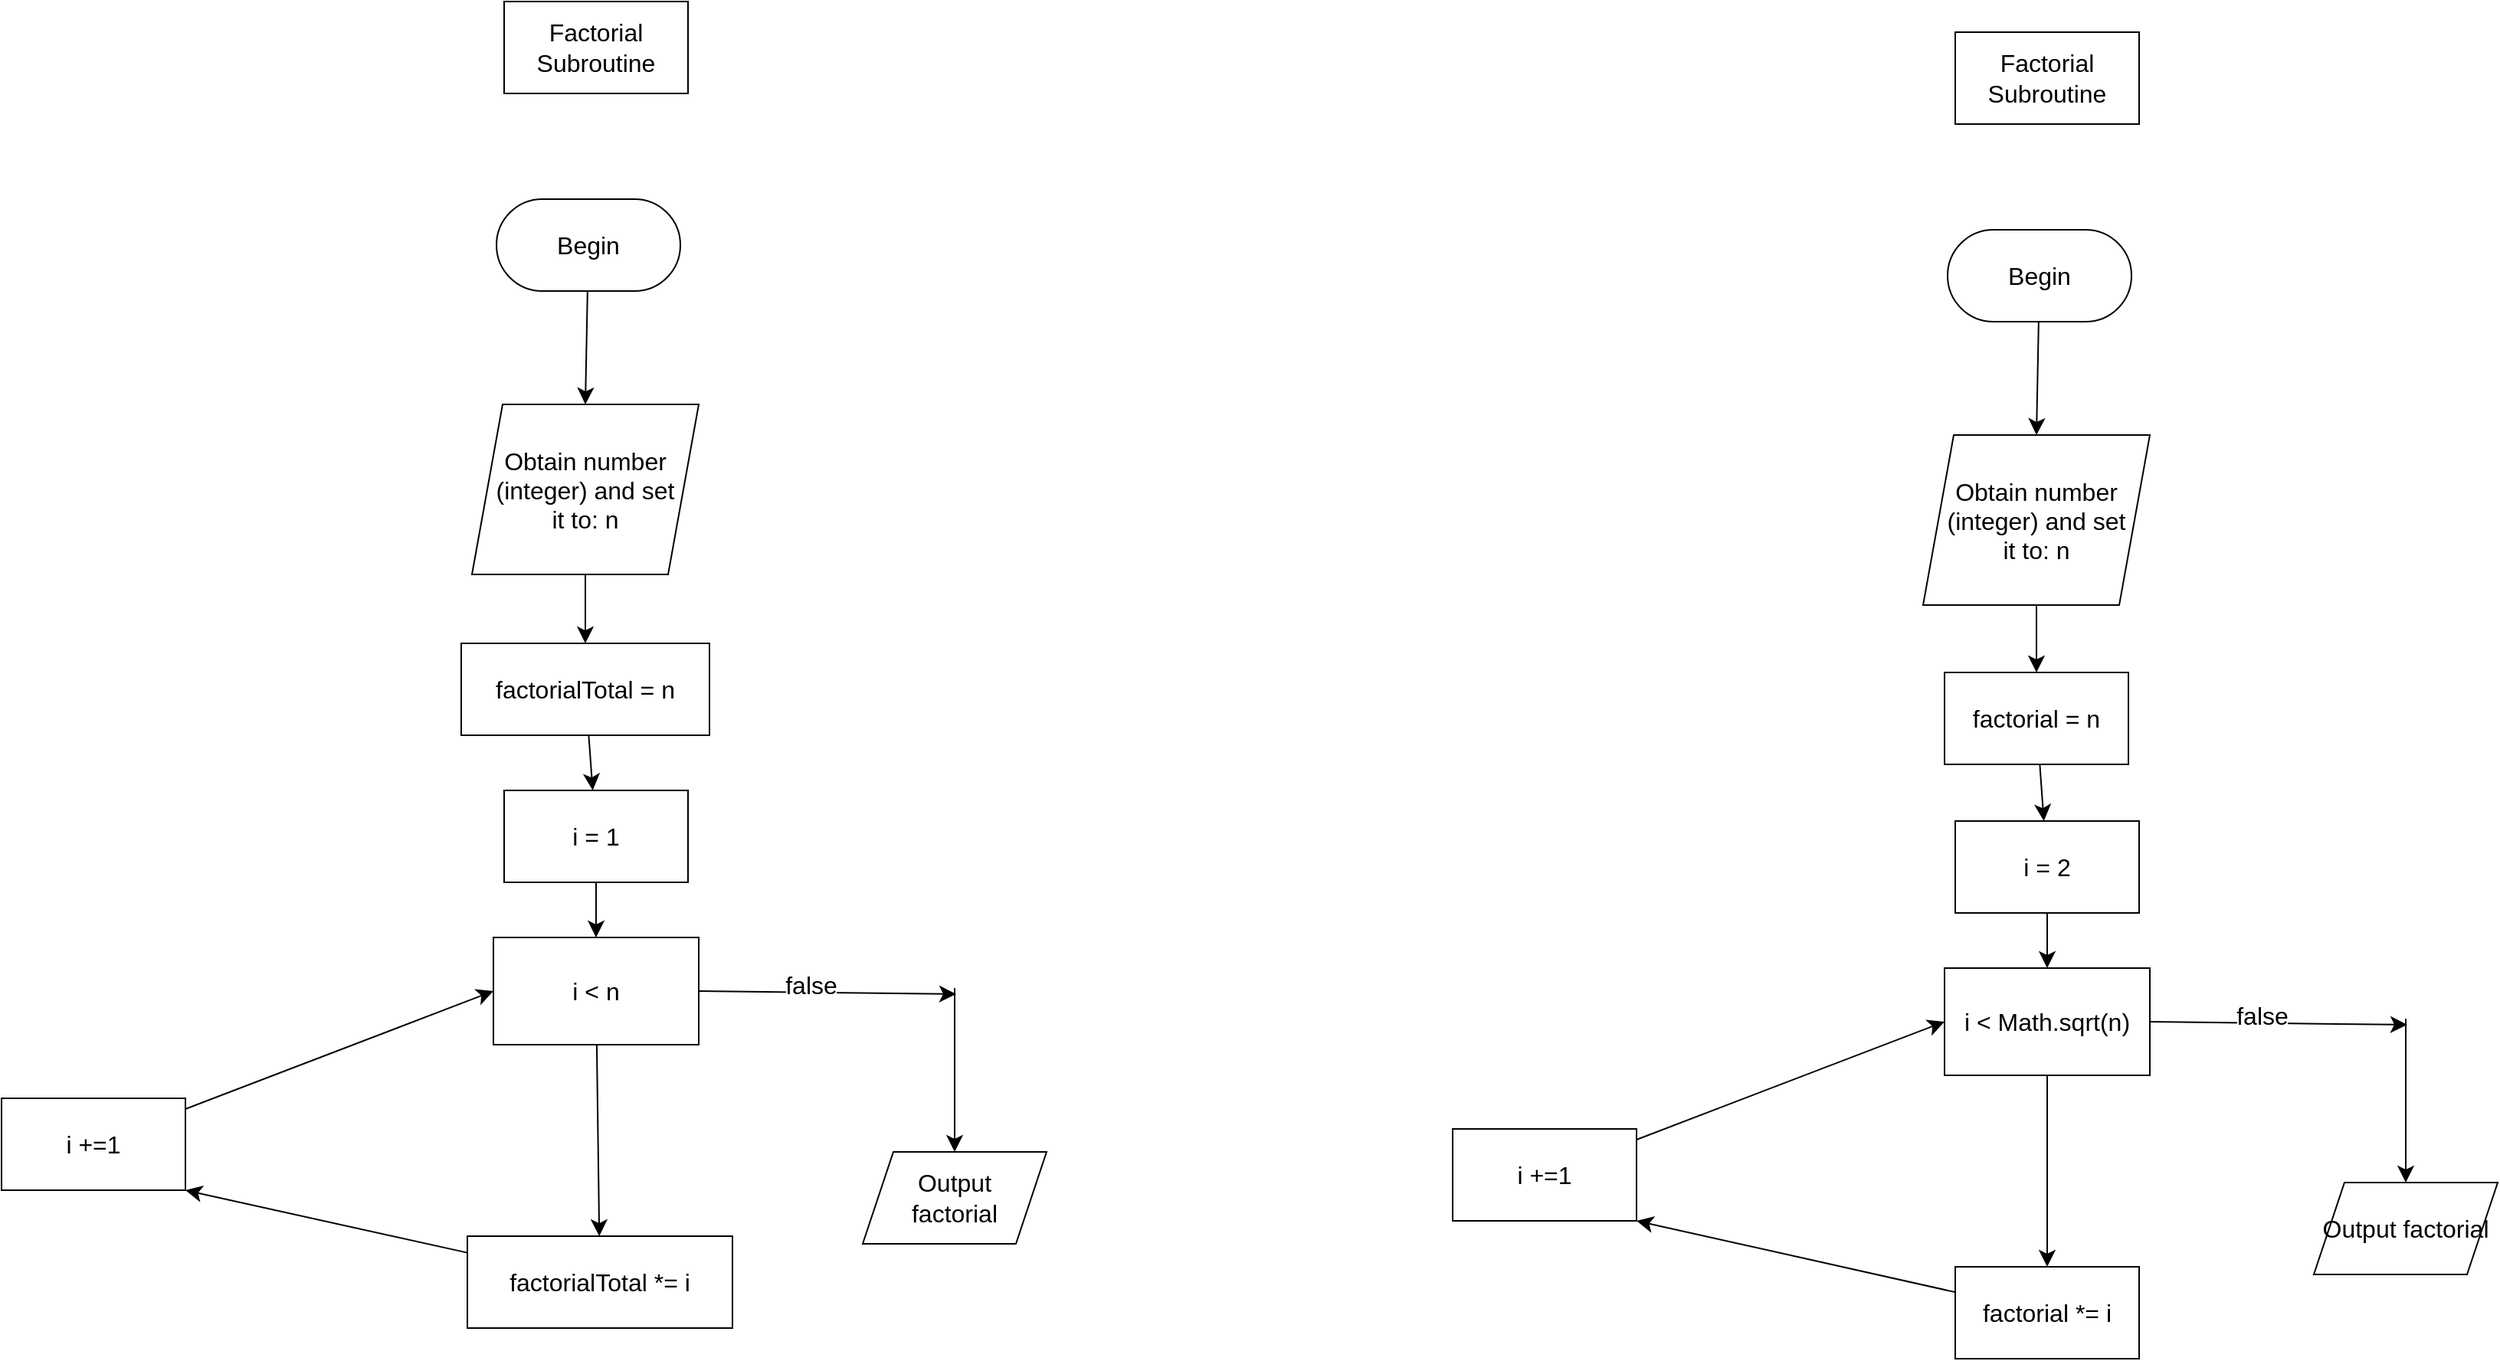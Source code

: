 <mxfile version="20.8.3" type="github">
  <diagram id="WnnT9eaO3p0BWbKeblLl" name="Page-1">
    <mxGraphModel dx="1962" dy="1348" grid="0" gridSize="10" guides="1" tooltips="1" connect="1" arrows="1" fold="1" page="0" pageScale="1" pageWidth="827" pageHeight="1169" math="0" shadow="0">
      <root>
        <mxCell id="0" />
        <mxCell id="1" parent="0" />
        <mxCell id="kuhHr71bj72E31eIpp_Y-3" value="" style="edgeStyle=none;curved=1;rounded=0;orthogonalLoop=1;jettySize=auto;html=1;fontSize=12;startSize=8;endSize=8;entryX=0.5;entryY=0;entryDx=0;entryDy=0;" edge="1" parent="1" source="kuhHr71bj72E31eIpp_Y-1" target="kuhHr71bj72E31eIpp_Y-4">
          <mxGeometry relative="1" as="geometry">
            <mxPoint x="69" y="13" as="targetPoint" />
          </mxGeometry>
        </mxCell>
        <mxCell id="kuhHr71bj72E31eIpp_Y-1" value="Begin" style="rounded=1;whiteSpace=wrap;html=1;fontSize=16;arcSize=50;" vertex="1" parent="1">
          <mxGeometry x="9" y="-167" width="120" height="60" as="geometry" />
        </mxCell>
        <mxCell id="kuhHr71bj72E31eIpp_Y-12" value="" style="edgeStyle=none;curved=1;rounded=0;orthogonalLoop=1;jettySize=auto;html=1;fontSize=12;startSize=8;endSize=8;" edge="1" parent="1" source="kuhHr71bj72E31eIpp_Y-4" target="kuhHr71bj72E31eIpp_Y-11">
          <mxGeometry relative="1" as="geometry" />
        </mxCell>
        <mxCell id="kuhHr71bj72E31eIpp_Y-4" value="Obtain number (integer) and set it to: n" style="shape=parallelogram;perimeter=parallelogramPerimeter;whiteSpace=wrap;html=1;fixedSize=1;fontSize=16;spacing=12;" vertex="1" parent="1">
          <mxGeometry x="-7" y="-33" width="148" height="111" as="geometry" />
        </mxCell>
        <mxCell id="kuhHr71bj72E31eIpp_Y-20" value="" style="edgeStyle=none;curved=1;rounded=0;orthogonalLoop=1;jettySize=auto;html=1;fontSize=12;startSize=8;endSize=8;" edge="1" parent="1" source="kuhHr71bj72E31eIpp_Y-5" target="kuhHr71bj72E31eIpp_Y-19">
          <mxGeometry relative="1" as="geometry" />
        </mxCell>
        <mxCell id="kuhHr71bj72E31eIpp_Y-5" value="i &amp;lt; n" style="whiteSpace=wrap;html=1;fontSize=16;spacing=12;" vertex="1" parent="1">
          <mxGeometry x="7" y="315" width="134" height="70" as="geometry" />
        </mxCell>
        <mxCell id="kuhHr71bj72E31eIpp_Y-7" value="" style="endArrow=classic;html=1;rounded=0;fontSize=12;startSize=8;endSize=8;curved=1;exitX=1;exitY=0.5;exitDx=0;exitDy=0;" edge="1" parent="1" source="kuhHr71bj72E31eIpp_Y-5">
          <mxGeometry width="50" height="50" relative="1" as="geometry">
            <mxPoint x="41" y="207" as="sourcePoint" />
            <mxPoint x="309" y="352" as="targetPoint" />
          </mxGeometry>
        </mxCell>
        <mxCell id="kuhHr71bj72E31eIpp_Y-10" value="false" style="edgeLabel;html=1;align=center;verticalAlign=middle;resizable=0;points=[];fontSize=16;" vertex="1" connectable="0" parent="kuhHr71bj72E31eIpp_Y-7">
          <mxGeometry x="-0.135" y="5" relative="1" as="geometry">
            <mxPoint as="offset" />
          </mxGeometry>
        </mxCell>
        <mxCell id="kuhHr71bj72E31eIpp_Y-8" value="Output factorial" style="shape=parallelogram;perimeter=parallelogramPerimeter;whiteSpace=wrap;html=1;fixedSize=1;fontSize=16;spacing=12;" vertex="1" parent="1">
          <mxGeometry x="248" y="455" width="120" height="60" as="geometry" />
        </mxCell>
        <mxCell id="kuhHr71bj72E31eIpp_Y-9" value="" style="endArrow=classic;html=1;rounded=0;fontSize=12;startSize=8;endSize=8;curved=1;entryX=0.5;entryY=0;entryDx=0;entryDy=0;" edge="1" parent="1" target="kuhHr71bj72E31eIpp_Y-8">
          <mxGeometry width="50" height="50" relative="1" as="geometry">
            <mxPoint x="308" y="348" as="sourcePoint" />
            <mxPoint x="377" y="238" as="targetPoint" />
          </mxGeometry>
        </mxCell>
        <mxCell id="kuhHr71bj72E31eIpp_Y-17" value="" style="edgeStyle=none;curved=1;rounded=0;orthogonalLoop=1;jettySize=auto;html=1;fontSize=12;startSize=8;endSize=8;" edge="1" parent="1" source="kuhHr71bj72E31eIpp_Y-11" target="kuhHr71bj72E31eIpp_Y-16">
          <mxGeometry relative="1" as="geometry" />
        </mxCell>
        <mxCell id="kuhHr71bj72E31eIpp_Y-11" value="factorialTotal = n" style="whiteSpace=wrap;html=1;fontSize=16;spacing=12;" vertex="1" parent="1">
          <mxGeometry x="-14" y="123" width="162" height="60" as="geometry" />
        </mxCell>
        <mxCell id="kuhHr71bj72E31eIpp_Y-18" value="" style="edgeStyle=none;curved=1;rounded=0;orthogonalLoop=1;jettySize=auto;html=1;fontSize=12;startSize=8;endSize=8;" edge="1" parent="1" source="kuhHr71bj72E31eIpp_Y-16" target="kuhHr71bj72E31eIpp_Y-5">
          <mxGeometry relative="1" as="geometry" />
        </mxCell>
        <mxCell id="kuhHr71bj72E31eIpp_Y-16" value="i = 1" style="rounded=0;whiteSpace=wrap;html=1;fontSize=16;" vertex="1" parent="1">
          <mxGeometry x="14" y="219" width="120" height="60" as="geometry" />
        </mxCell>
        <mxCell id="kuhHr71bj72E31eIpp_Y-22" value="" style="edgeStyle=none;curved=1;rounded=0;orthogonalLoop=1;jettySize=auto;html=1;fontSize=12;startSize=8;endSize=8;entryX=1;entryY=1;entryDx=0;entryDy=0;" edge="1" parent="1" source="kuhHr71bj72E31eIpp_Y-19" target="kuhHr71bj72E31eIpp_Y-21">
          <mxGeometry relative="1" as="geometry" />
        </mxCell>
        <mxCell id="kuhHr71bj72E31eIpp_Y-19" value="factorialTotal&amp;nbsp;*= i" style="whiteSpace=wrap;html=1;fontSize=16;spacing=12;" vertex="1" parent="1">
          <mxGeometry x="-10" y="510" width="173" height="60" as="geometry" />
        </mxCell>
        <mxCell id="kuhHr71bj72E31eIpp_Y-24" value="" style="edgeStyle=none;curved=1;rounded=0;orthogonalLoop=1;jettySize=auto;html=1;fontSize=12;startSize=8;endSize=8;entryX=0;entryY=0.5;entryDx=0;entryDy=0;" edge="1" parent="1" source="kuhHr71bj72E31eIpp_Y-21" target="kuhHr71bj72E31eIpp_Y-5">
          <mxGeometry relative="1" as="geometry">
            <mxPoint x="-254" y="300" as="targetPoint" />
          </mxGeometry>
        </mxCell>
        <mxCell id="kuhHr71bj72E31eIpp_Y-21" value="i +=1" style="whiteSpace=wrap;html=1;fontSize=16;spacing=12;" vertex="1" parent="1">
          <mxGeometry x="-314" y="420" width="120" height="60" as="geometry" />
        </mxCell>
        <mxCell id="kuhHr71bj72E31eIpp_Y-25" value="Factorial Subroutine" style="rounded=0;whiteSpace=wrap;html=1;fontSize=16;" vertex="1" parent="1">
          <mxGeometry x="14" y="-296" width="120" height="60" as="geometry" />
        </mxCell>
        <mxCell id="kuhHr71bj72E31eIpp_Y-26" value="" style="edgeStyle=none;curved=1;rounded=0;orthogonalLoop=1;jettySize=auto;html=1;fontSize=12;startSize=8;endSize=8;entryX=0.5;entryY=0;entryDx=0;entryDy=0;" edge="1" parent="1" source="kuhHr71bj72E31eIpp_Y-27" target="kuhHr71bj72E31eIpp_Y-29">
          <mxGeometry relative="1" as="geometry">
            <mxPoint x="1016" y="33" as="targetPoint" />
          </mxGeometry>
        </mxCell>
        <mxCell id="kuhHr71bj72E31eIpp_Y-27" value="Begin" style="rounded=1;whiteSpace=wrap;html=1;fontSize=16;arcSize=50;" vertex="1" parent="1">
          <mxGeometry x="956" y="-147" width="120" height="60" as="geometry" />
        </mxCell>
        <mxCell id="kuhHr71bj72E31eIpp_Y-28" value="" style="edgeStyle=none;curved=1;rounded=0;orthogonalLoop=1;jettySize=auto;html=1;fontSize=12;startSize=8;endSize=8;" edge="1" parent="1" source="kuhHr71bj72E31eIpp_Y-29" target="kuhHr71bj72E31eIpp_Y-37">
          <mxGeometry relative="1" as="geometry" />
        </mxCell>
        <mxCell id="kuhHr71bj72E31eIpp_Y-29" value="Obtain number (integer) and set it to: n" style="shape=parallelogram;perimeter=parallelogramPerimeter;whiteSpace=wrap;html=1;fixedSize=1;fontSize=16;spacing=12;" vertex="1" parent="1">
          <mxGeometry x="940" y="-13" width="148" height="111" as="geometry" />
        </mxCell>
        <mxCell id="kuhHr71bj72E31eIpp_Y-30" value="" style="edgeStyle=none;curved=1;rounded=0;orthogonalLoop=1;jettySize=auto;html=1;fontSize=12;startSize=8;endSize=8;" edge="1" parent="1" source="kuhHr71bj72E31eIpp_Y-31" target="kuhHr71bj72E31eIpp_Y-41">
          <mxGeometry relative="1" as="geometry" />
        </mxCell>
        <mxCell id="kuhHr71bj72E31eIpp_Y-31" value="i &amp;lt; Math.sqrt(n)" style="whiteSpace=wrap;html=1;fontSize=16;spacing=12;" vertex="1" parent="1">
          <mxGeometry x="954" y="335" width="134" height="70" as="geometry" />
        </mxCell>
        <mxCell id="kuhHr71bj72E31eIpp_Y-32" value="" style="endArrow=classic;html=1;rounded=0;fontSize=12;startSize=8;endSize=8;curved=1;exitX=1;exitY=0.5;exitDx=0;exitDy=0;" edge="1" parent="1" source="kuhHr71bj72E31eIpp_Y-31">
          <mxGeometry width="50" height="50" relative="1" as="geometry">
            <mxPoint x="988" y="227" as="sourcePoint" />
            <mxPoint x="1256" y="372" as="targetPoint" />
          </mxGeometry>
        </mxCell>
        <mxCell id="kuhHr71bj72E31eIpp_Y-33" value="false" style="edgeLabel;html=1;align=center;verticalAlign=middle;resizable=0;points=[];fontSize=16;" vertex="1" connectable="0" parent="kuhHr71bj72E31eIpp_Y-32">
          <mxGeometry x="-0.135" y="5" relative="1" as="geometry">
            <mxPoint as="offset" />
          </mxGeometry>
        </mxCell>
        <mxCell id="kuhHr71bj72E31eIpp_Y-34" value="Output factorial" style="shape=parallelogram;perimeter=parallelogramPerimeter;whiteSpace=wrap;html=1;fixedSize=1;fontSize=16;" vertex="1" parent="1">
          <mxGeometry x="1195" y="475" width="120" height="60" as="geometry" />
        </mxCell>
        <mxCell id="kuhHr71bj72E31eIpp_Y-35" value="" style="endArrow=classic;html=1;rounded=0;fontSize=12;startSize=8;endSize=8;curved=1;entryX=0.5;entryY=0;entryDx=0;entryDy=0;" edge="1" parent="1" target="kuhHr71bj72E31eIpp_Y-34">
          <mxGeometry width="50" height="50" relative="1" as="geometry">
            <mxPoint x="1255" y="368" as="sourcePoint" />
            <mxPoint x="1324" y="258" as="targetPoint" />
          </mxGeometry>
        </mxCell>
        <mxCell id="kuhHr71bj72E31eIpp_Y-36" value="" style="edgeStyle=none;curved=1;rounded=0;orthogonalLoop=1;jettySize=auto;html=1;fontSize=12;startSize=8;endSize=8;" edge="1" parent="1" source="kuhHr71bj72E31eIpp_Y-37" target="kuhHr71bj72E31eIpp_Y-39">
          <mxGeometry relative="1" as="geometry" />
        </mxCell>
        <mxCell id="kuhHr71bj72E31eIpp_Y-37" value="factorial = n" style="whiteSpace=wrap;html=1;fontSize=16;spacing=12;" vertex="1" parent="1">
          <mxGeometry x="954" y="142" width="120" height="60" as="geometry" />
        </mxCell>
        <mxCell id="kuhHr71bj72E31eIpp_Y-38" value="" style="edgeStyle=none;curved=1;rounded=0;orthogonalLoop=1;jettySize=auto;html=1;fontSize=12;startSize=8;endSize=8;" edge="1" parent="1" source="kuhHr71bj72E31eIpp_Y-39" target="kuhHr71bj72E31eIpp_Y-31">
          <mxGeometry relative="1" as="geometry" />
        </mxCell>
        <mxCell id="kuhHr71bj72E31eIpp_Y-39" value="i = 2" style="rounded=0;whiteSpace=wrap;html=1;fontSize=16;" vertex="1" parent="1">
          <mxGeometry x="961" y="239" width="120" height="60" as="geometry" />
        </mxCell>
        <mxCell id="kuhHr71bj72E31eIpp_Y-40" value="" style="edgeStyle=none;curved=1;rounded=0;orthogonalLoop=1;jettySize=auto;html=1;fontSize=12;startSize=8;endSize=8;entryX=1;entryY=1;entryDx=0;entryDy=0;" edge="1" parent="1" source="kuhHr71bj72E31eIpp_Y-41" target="kuhHr71bj72E31eIpp_Y-43">
          <mxGeometry relative="1" as="geometry" />
        </mxCell>
        <mxCell id="kuhHr71bj72E31eIpp_Y-41" value="factorial *= i" style="whiteSpace=wrap;html=1;fontSize=16;spacing=12;" vertex="1" parent="1">
          <mxGeometry x="961" y="530" width="120" height="60" as="geometry" />
        </mxCell>
        <mxCell id="kuhHr71bj72E31eIpp_Y-42" value="" style="edgeStyle=none;curved=1;rounded=0;orthogonalLoop=1;jettySize=auto;html=1;fontSize=12;startSize=8;endSize=8;entryX=0;entryY=0.5;entryDx=0;entryDy=0;" edge="1" parent="1" source="kuhHr71bj72E31eIpp_Y-43" target="kuhHr71bj72E31eIpp_Y-31">
          <mxGeometry relative="1" as="geometry">
            <mxPoint x="693" y="320" as="targetPoint" />
          </mxGeometry>
        </mxCell>
        <mxCell id="kuhHr71bj72E31eIpp_Y-43" value="i +=1" style="whiteSpace=wrap;html=1;fontSize=16;spacing=12;" vertex="1" parent="1">
          <mxGeometry x="633" y="440" width="120" height="60" as="geometry" />
        </mxCell>
        <mxCell id="kuhHr71bj72E31eIpp_Y-44" value="Factorial Subroutine" style="rounded=0;whiteSpace=wrap;html=1;fontSize=16;" vertex="1" parent="1">
          <mxGeometry x="961" y="-276" width="120" height="60" as="geometry" />
        </mxCell>
      </root>
    </mxGraphModel>
  </diagram>
</mxfile>
